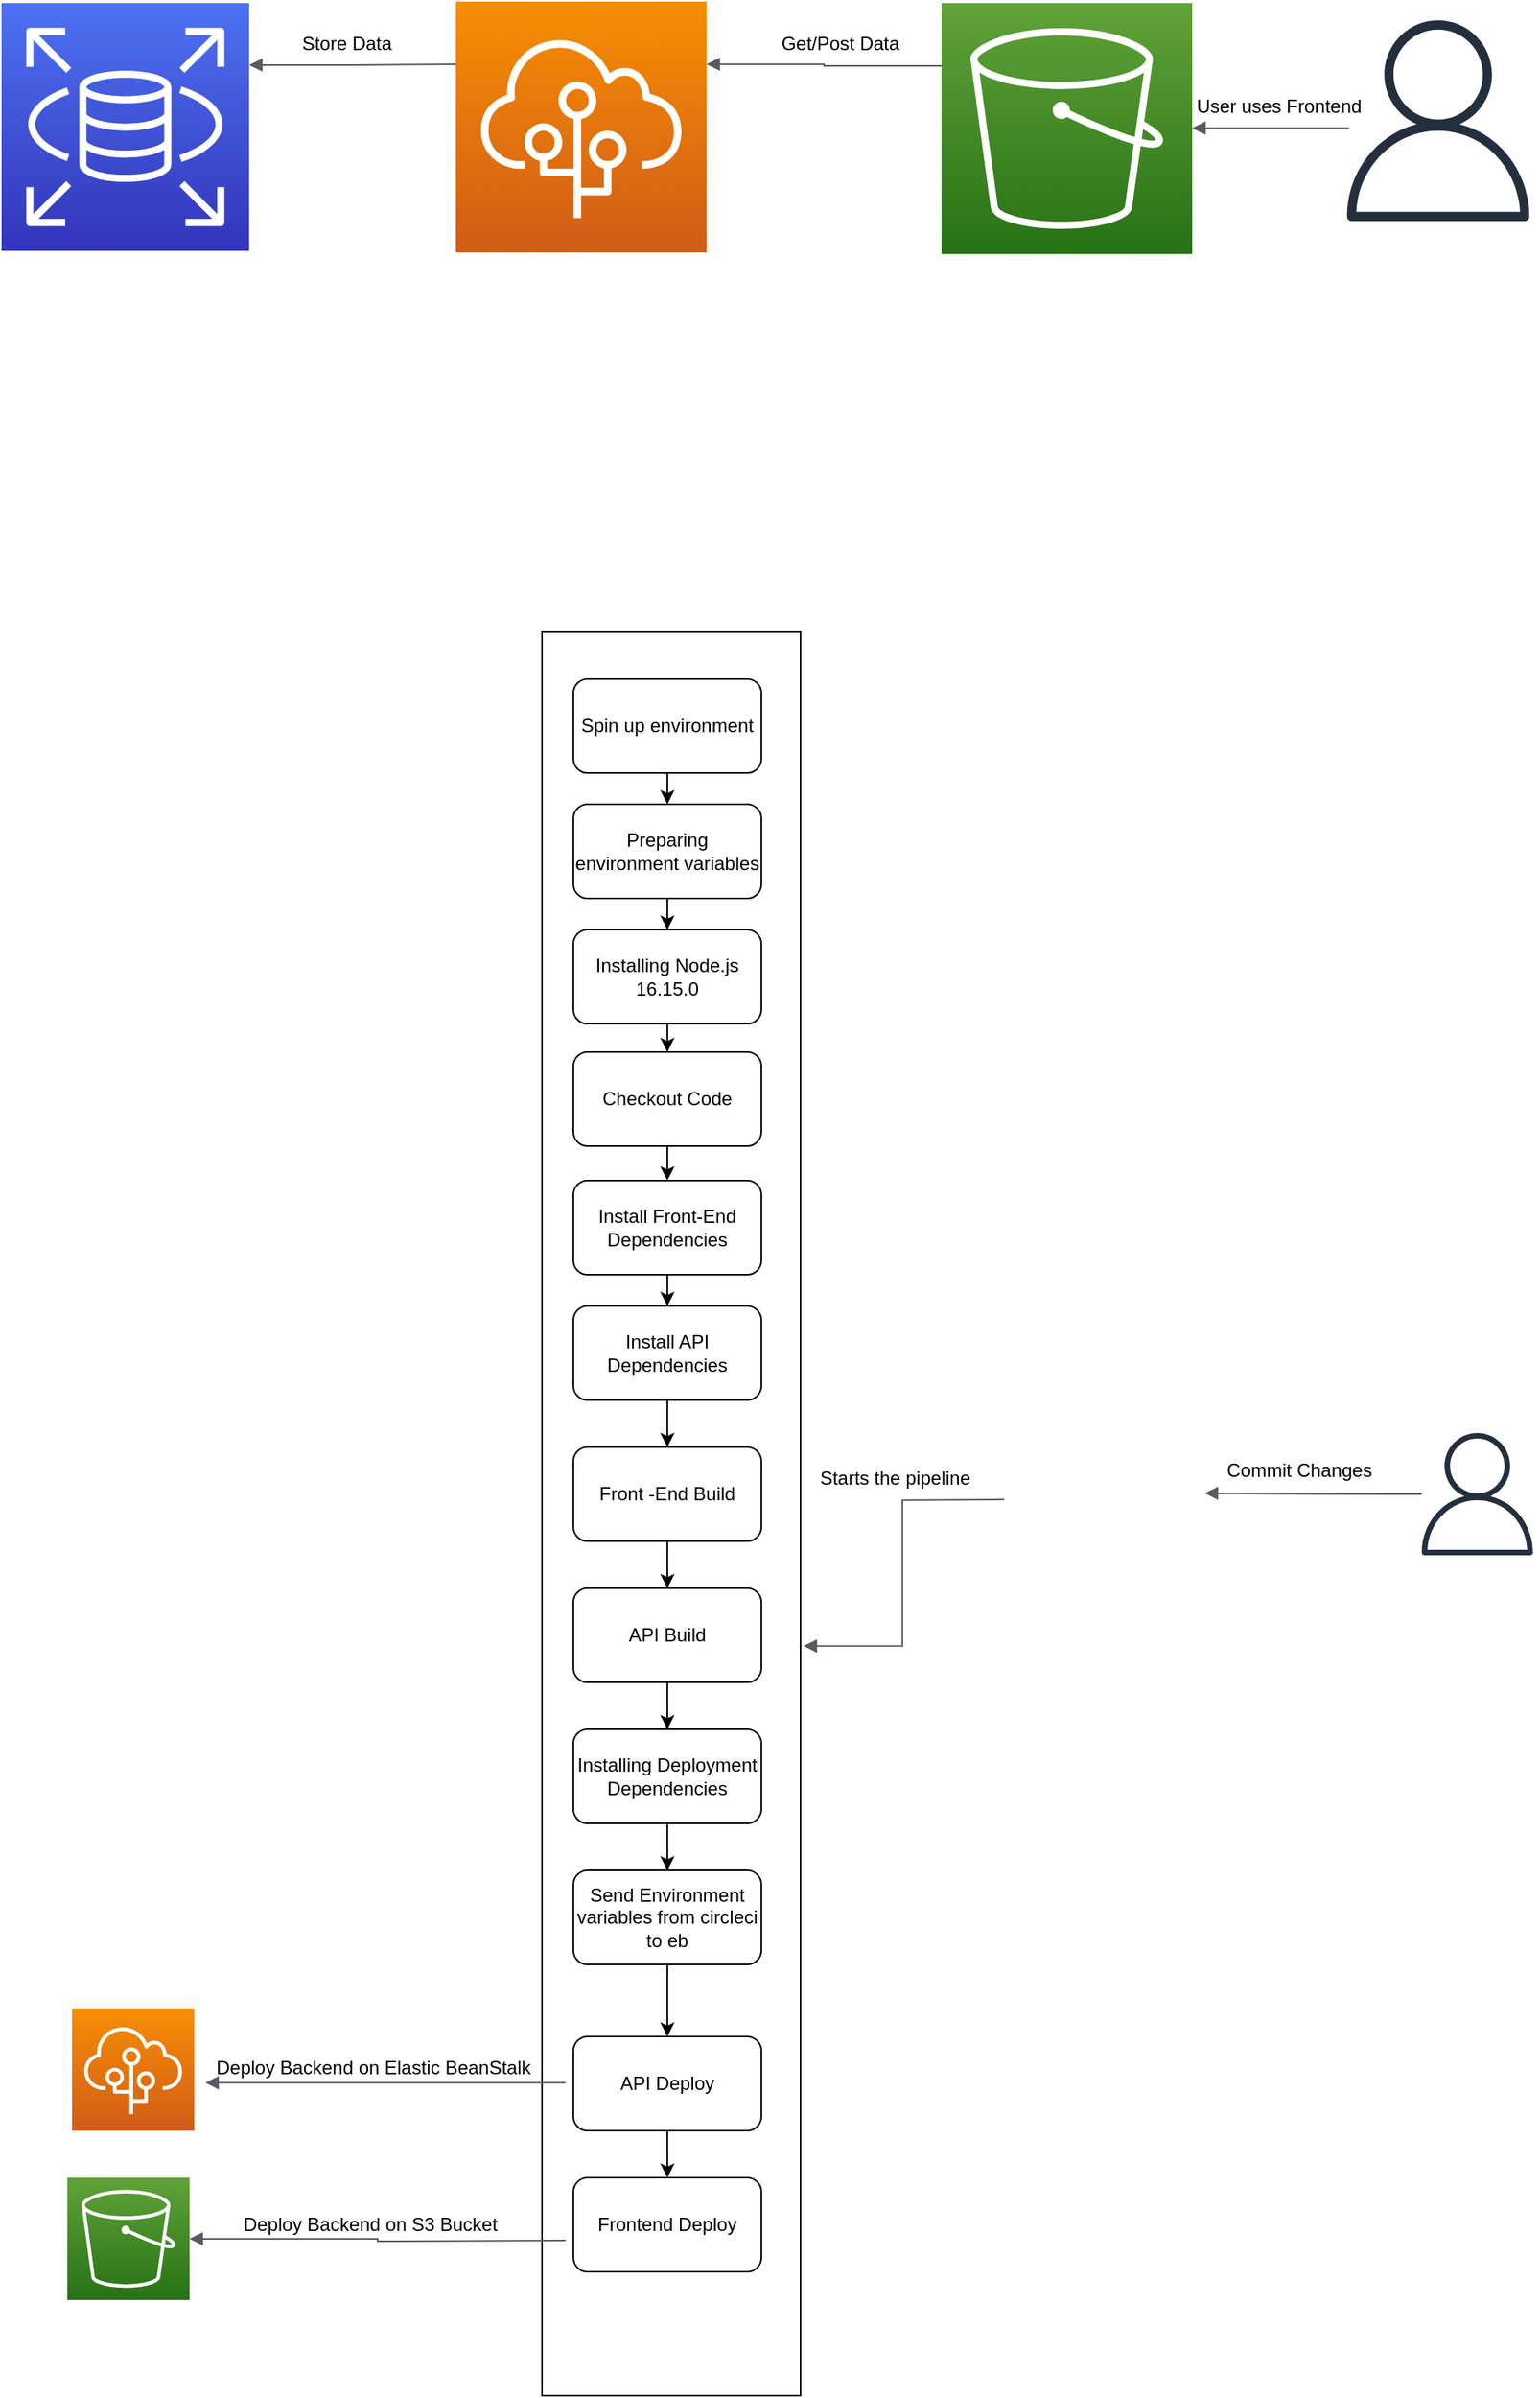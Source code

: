 <mxfile version="20.2.3" type="device"><diagram id="Ht1M8jgEwFfnCIfOTk4-" name="Page-1"><mxGraphModel dx="1578" dy="836" grid="1" gridSize="10" guides="1" tooltips="1" connect="1" arrows="1" fold="1" page="1" pageScale="1" pageWidth="1169" pageHeight="827" math="0" shadow="0"><root><mxCell id="0"/><mxCell id="1" parent="0"/><mxCell id="Puebu1M1gCMWe9awF4pu-2" value="" style="sketch=0;points=[[0,0,0],[0.25,0,0],[0.5,0,0],[0.75,0,0],[1,0,0],[0,1,0],[0.25,1,0],[0.5,1,0],[0.75,1,0],[1,1,0],[0,0.25,0],[0,0.5,0],[0,0.75,0],[1,0.25,0],[1,0.5,0],[1,0.75,0]];outlineConnect=0;fontColor=#232F3E;gradientColor=#4D72F3;gradientDirection=north;fillColor=#3334B9;strokeColor=#ffffff;dashed=0;verticalLabelPosition=bottom;verticalAlign=top;align=center;html=1;fontSize=12;fontStyle=0;aspect=fixed;shape=mxgraph.aws4.resourceIcon;resIcon=mxgraph.aws4.rds;" parent="1" vertex="1"><mxGeometry x="180" y="499" width="158" height="158" as="geometry"/></mxCell><mxCell id="Puebu1M1gCMWe9awF4pu-3" value="" style="sketch=0;points=[[0,0,0],[0.25,0,0],[0.5,0,0],[0.75,0,0],[1,0,0],[0,1,0],[0.25,1,0],[0.5,1,0],[0.75,1,0],[1,1,0],[0,0.25,0],[0,0.5,0],[0,0.75,0],[1,0.25,0],[1,0.5,0],[1,0.75,0]];outlineConnect=0;fontColor=#232F3E;gradientColor=#F78E04;gradientDirection=north;fillColor=#D05C17;strokeColor=#ffffff;dashed=0;verticalLabelPosition=bottom;verticalAlign=top;align=center;html=1;fontSize=12;fontStyle=0;aspect=fixed;shape=mxgraph.aws4.resourceIcon;resIcon=mxgraph.aws4.elastic_beanstalk;" parent="1" vertex="1"><mxGeometry x="470" y="498" width="160" height="160" as="geometry"/></mxCell><mxCell id="Puebu1M1gCMWe9awF4pu-4" value="" style="sketch=0;points=[[0,0,0],[0.25,0,0],[0.5,0,0],[0.75,0,0],[1,0,0],[0,1,0],[0.25,1,0],[0.5,1,0],[0.75,1,0],[1,1,0],[0,0.25,0],[0,0.5,0],[0,0.75,0],[1,0.25,0],[1,0.5,0],[1,0.75,0]];outlineConnect=0;fontColor=#232F3E;gradientColor=#60A337;gradientDirection=north;fillColor=#277116;strokeColor=#ffffff;dashed=0;verticalLabelPosition=bottom;verticalAlign=top;align=center;html=1;fontSize=12;fontStyle=0;aspect=fixed;shape=mxgraph.aws4.resourceIcon;resIcon=mxgraph.aws4.s3;" parent="1" vertex="1"><mxGeometry x="780" y="499" width="160" height="160" as="geometry"/></mxCell><mxCell id="Puebu1M1gCMWe9awF4pu-5" value="" style="edgeStyle=orthogonalEdgeStyle;html=1;endArrow=none;elbow=vertical;startArrow=block;startFill=1;strokeColor=#545B64;rounded=0;exitX=1;exitY=0.25;exitDx=0;exitDy=0;exitPerimeter=0;entryX=0;entryY=0.25;entryDx=0;entryDy=0;entryPerimeter=0;" parent="1" source="Puebu1M1gCMWe9awF4pu-2" target="Puebu1M1gCMWe9awF4pu-3" edge="1"><mxGeometry width="100" relative="1" as="geometry"><mxPoint x="370" y="550" as="sourcePoint"/><mxPoint x="470" y="550" as="targetPoint"/><Array as="points"><mxPoint x="404" y="539"/><mxPoint x="404" y="538"/></Array></mxGeometry></mxCell><mxCell id="Puebu1M1gCMWe9awF4pu-7" value="" style="edgeStyle=orthogonalEdgeStyle;html=1;endArrow=none;elbow=vertical;startArrow=block;startFill=1;strokeColor=#545B64;rounded=0;exitX=1;exitY=0.25;exitDx=0;exitDy=0;exitPerimeter=0;entryX=0;entryY=0.25;entryDx=0;entryDy=0;entryPerimeter=0;" parent="1" source="Puebu1M1gCMWe9awF4pu-3" target="Puebu1M1gCMWe9awF4pu-4" edge="1"><mxGeometry width="100" relative="1" as="geometry"><mxPoint x="660" y="550" as="sourcePoint"/><mxPoint x="720" y="538" as="targetPoint"/></mxGeometry></mxCell><mxCell id="Puebu1M1gCMWe9awF4pu-10" value="Get/Post Data" style="text;html=1;align=center;verticalAlign=middle;resizable=0;points=[];autosize=1;strokeColor=none;fillColor=none;" parent="1" vertex="1"><mxGeometry x="665" y="510" width="100" height="30" as="geometry"/></mxCell><mxCell id="Puebu1M1gCMWe9awF4pu-11" value="Store Data" style="text;html=1;align=center;verticalAlign=middle;resizable=0;points=[];autosize=1;strokeColor=none;fillColor=none;" parent="1" vertex="1"><mxGeometry x="360" y="510" width="80" height="30" as="geometry"/></mxCell><mxCell id="Puebu1M1gCMWe9awF4pu-14" value="" style="sketch=0;outlineConnect=0;fontColor=#232F3E;gradientColor=none;fillColor=#232F3D;strokeColor=none;dashed=0;verticalLabelPosition=bottom;verticalAlign=top;align=center;html=1;fontSize=12;fontStyle=0;aspect=fixed;pointerEvents=1;shape=mxgraph.aws4.user;" parent="1" vertex="1"><mxGeometry x="1033" y="510" width="128" height="128" as="geometry"/></mxCell><mxCell id="Puebu1M1gCMWe9awF4pu-15" value="" style="edgeStyle=orthogonalEdgeStyle;html=1;endArrow=none;elbow=vertical;startArrow=block;startFill=1;strokeColor=#545B64;rounded=0;" parent="1" edge="1"><mxGeometry width="100" relative="1" as="geometry"><mxPoint x="940" y="578.73" as="sourcePoint"/><mxPoint x="1040" y="578.73" as="targetPoint"/></mxGeometry></mxCell><mxCell id="Puebu1M1gCMWe9awF4pu-16" value="User uses Frontend" style="text;html=1;align=center;verticalAlign=middle;resizable=0;points=[];autosize=1;strokeColor=none;fillColor=none;" parent="1" vertex="1"><mxGeometry x="930" y="550" width="130" height="30" as="geometry"/></mxCell><mxCell id="Puebu1M1gCMWe9awF4pu-18" value="" style="sketch=0;outlineConnect=0;fontColor=#232F3E;gradientColor=none;fillColor=#232F3D;strokeColor=none;dashed=0;verticalLabelPosition=bottom;verticalAlign=top;align=center;html=1;fontSize=12;fontStyle=0;aspect=fixed;pointerEvents=1;shape=mxgraph.aws4.user;" parent="1" vertex="1"><mxGeometry x="1083" y="1411" width="78" height="78" as="geometry"/></mxCell><mxCell id="Puebu1M1gCMWe9awF4pu-19" value="" style="shape=image;html=1;verticalAlign=top;verticalLabelPosition=bottom;labelBackgroundColor=#ffffff;imageAspect=0;aspect=fixed;image=https://cdn3.iconfinder.com/data/icons/inficons/128/github.png" parent="1" vertex="1"><mxGeometry x="820" y="1390" width="128" height="128" as="geometry"/></mxCell><mxCell id="Puebu1M1gCMWe9awF4pu-22" value="" style="edgeStyle=orthogonalEdgeStyle;rounded=0;orthogonalLoop=1;jettySize=auto;html=1;" parent="1" source="Puebu1M1gCMWe9awF4pu-20" target="Puebu1M1gCMWe9awF4pu-21" edge="1"><mxGeometry relative="1" as="geometry"/></mxCell><mxCell id="Puebu1M1gCMWe9awF4pu-20" value="Spin up environment" style="rounded=1;whiteSpace=wrap;html=1;" parent="1" vertex="1"><mxGeometry x="545" y="930" width="120" height="60" as="geometry"/></mxCell><mxCell id="Puebu1M1gCMWe9awF4pu-24" value="" style="edgeStyle=orthogonalEdgeStyle;rounded=0;orthogonalLoop=1;jettySize=auto;html=1;" parent="1" source="Puebu1M1gCMWe9awF4pu-21" target="Puebu1M1gCMWe9awF4pu-23" edge="1"><mxGeometry relative="1" as="geometry"/></mxCell><mxCell id="Puebu1M1gCMWe9awF4pu-21" value="Preparing environment variables" style="rounded=1;whiteSpace=wrap;html=1;" parent="1" vertex="1"><mxGeometry x="545" y="1010" width="120" height="60" as="geometry"/></mxCell><mxCell id="Puebu1M1gCMWe9awF4pu-26" value="" style="edgeStyle=orthogonalEdgeStyle;rounded=0;orthogonalLoop=1;jettySize=auto;html=1;" parent="1" source="Puebu1M1gCMWe9awF4pu-23" target="Puebu1M1gCMWe9awF4pu-25" edge="1"><mxGeometry relative="1" as="geometry"/></mxCell><mxCell id="Puebu1M1gCMWe9awF4pu-23" value="Installing Node.js 16.15.0" style="rounded=1;whiteSpace=wrap;html=1;" parent="1" vertex="1"><mxGeometry x="545" y="1090" width="120" height="60" as="geometry"/></mxCell><mxCell id="Puebu1M1gCMWe9awF4pu-28" value="" style="edgeStyle=orthogonalEdgeStyle;rounded=0;orthogonalLoop=1;jettySize=auto;html=1;" parent="1" source="Puebu1M1gCMWe9awF4pu-25" target="Puebu1M1gCMWe9awF4pu-27" edge="1"><mxGeometry relative="1" as="geometry"/></mxCell><mxCell id="Puebu1M1gCMWe9awF4pu-25" value="Checkout Code" style="rounded=1;whiteSpace=wrap;html=1;" parent="1" vertex="1"><mxGeometry x="545" y="1168" width="120" height="60" as="geometry"/></mxCell><mxCell id="Puebu1M1gCMWe9awF4pu-30" value="" style="edgeStyle=orthogonalEdgeStyle;rounded=0;orthogonalLoop=1;jettySize=auto;html=1;" parent="1" source="Puebu1M1gCMWe9awF4pu-27" target="Puebu1M1gCMWe9awF4pu-29" edge="1"><mxGeometry relative="1" as="geometry"/></mxCell><mxCell id="Puebu1M1gCMWe9awF4pu-27" value="Install Front-End Dependencies" style="rounded=1;whiteSpace=wrap;html=1;" parent="1" vertex="1"><mxGeometry x="545" y="1250" width="120" height="60" as="geometry"/></mxCell><mxCell id="Puebu1M1gCMWe9awF4pu-32" value="" style="edgeStyle=orthogonalEdgeStyle;rounded=0;orthogonalLoop=1;jettySize=auto;html=1;" parent="1" source="Puebu1M1gCMWe9awF4pu-29" target="Puebu1M1gCMWe9awF4pu-31" edge="1"><mxGeometry relative="1" as="geometry"/></mxCell><mxCell id="Puebu1M1gCMWe9awF4pu-29" value="Install API Dependencies" style="rounded=1;whiteSpace=wrap;html=1;" parent="1" vertex="1"><mxGeometry x="545" y="1330" width="120" height="60" as="geometry"/></mxCell><mxCell id="Puebu1M1gCMWe9awF4pu-34" value="" style="edgeStyle=orthogonalEdgeStyle;rounded=0;orthogonalLoop=1;jettySize=auto;html=1;" parent="1" source="Puebu1M1gCMWe9awF4pu-31" target="Puebu1M1gCMWe9awF4pu-33" edge="1"><mxGeometry relative="1" as="geometry"/></mxCell><mxCell id="Puebu1M1gCMWe9awF4pu-31" value="Front -End Build" style="rounded=1;whiteSpace=wrap;html=1;" parent="1" vertex="1"><mxGeometry x="545" y="1420" width="120" height="60" as="geometry"/></mxCell><mxCell id="Puebu1M1gCMWe9awF4pu-36" value="" style="edgeStyle=orthogonalEdgeStyle;rounded=0;orthogonalLoop=1;jettySize=auto;html=1;" parent="1" source="Puebu1M1gCMWe9awF4pu-33" target="Puebu1M1gCMWe9awF4pu-35" edge="1"><mxGeometry relative="1" as="geometry"/></mxCell><mxCell id="Puebu1M1gCMWe9awF4pu-33" value="API Build" style="rounded=1;whiteSpace=wrap;html=1;" parent="1" vertex="1"><mxGeometry x="545" y="1510" width="120" height="60" as="geometry"/></mxCell><mxCell id="Puebu1M1gCMWe9awF4pu-38" value="" style="edgeStyle=orthogonalEdgeStyle;rounded=0;orthogonalLoop=1;jettySize=auto;html=1;" parent="1" source="Puebu1M1gCMWe9awF4pu-35" edge="1"><mxGeometry relative="1" as="geometry"><mxPoint x="605" y="1690" as="targetPoint"/></mxGeometry></mxCell><mxCell id="Puebu1M1gCMWe9awF4pu-35" value="Installing Deployment Dependencies" style="rounded=1;whiteSpace=wrap;html=1;" parent="1" vertex="1"><mxGeometry x="545" y="1600" width="120" height="60" as="geometry"/></mxCell><mxCell id="Puebu1M1gCMWe9awF4pu-40" value="" style="edgeStyle=orthogonalEdgeStyle;rounded=0;orthogonalLoop=1;jettySize=auto;html=1;" parent="1" source="Puebu1M1gCMWe9awF4pu-37" target="Puebu1M1gCMWe9awF4pu-39" edge="1"><mxGeometry relative="1" as="geometry"/></mxCell><mxCell id="Puebu1M1gCMWe9awF4pu-37" value="API Deploy" style="rounded=1;whiteSpace=wrap;html=1;" parent="1" vertex="1"><mxGeometry x="545" y="1796" width="120" height="60" as="geometry"/></mxCell><mxCell id="Puebu1M1gCMWe9awF4pu-39" value="Frontend Deploy" style="rounded=1;whiteSpace=wrap;html=1;" parent="1" vertex="1"><mxGeometry x="545" y="1886" width="120" height="60" as="geometry"/></mxCell><mxCell id="Puebu1M1gCMWe9awF4pu-41" value="Commit Changes" style="text;html=1;align=center;verticalAlign=middle;resizable=0;points=[];autosize=1;strokeColor=none;fillColor=none;" parent="1" vertex="1"><mxGeometry x="948" y="1420" width="120" height="30" as="geometry"/></mxCell><mxCell id="Puebu1M1gCMWe9awF4pu-42" value="" style="edgeStyle=orthogonalEdgeStyle;html=1;endArrow=none;elbow=vertical;startArrow=block;startFill=1;strokeColor=#545B64;rounded=0;" parent="1" target="Puebu1M1gCMWe9awF4pu-18" edge="1"><mxGeometry width="100" relative="1" as="geometry"><mxPoint x="948" y="1449.41" as="sourcePoint"/><mxPoint x="1048" y="1449.41" as="targetPoint"/></mxGeometry></mxCell><mxCell id="Puebu1M1gCMWe9awF4pu-43" value="" style="shape=image;html=1;verticalAlign=top;verticalLabelPosition=bottom;labelBackgroundColor=#ffffff;imageAspect=0;aspect=fixed;image=https://cdn2.iconfinder.com/data/icons/css-vol-1/24/circleci-128.png" parent="1" vertex="1"><mxGeometry x="510" y="890" width="35" height="35" as="geometry"/></mxCell><mxCell id="Puebu1M1gCMWe9awF4pu-44" value="" style="rounded=0;whiteSpace=wrap;html=1;fillColor=none;" parent="1" vertex="1"><mxGeometry x="525" y="900" width="165" height="1125" as="geometry"/></mxCell><mxCell id="Puebu1M1gCMWe9awF4pu-45" value="" style="edgeStyle=orthogonalEdgeStyle;html=1;endArrow=none;elbow=vertical;startArrow=block;startFill=1;strokeColor=#545B64;rounded=0;exitX=0.014;exitY=0.814;exitDx=0;exitDy=0;exitPerimeter=0;" parent="1" source="Puebu1M1gCMWe9awF4pu-51" edge="1"><mxGeometry width="100" relative="1" as="geometry"><mxPoint x="440" y="1825.41" as="sourcePoint"/><mxPoint x="540" y="1825.41" as="targetPoint"/></mxGeometry></mxCell><mxCell id="Puebu1M1gCMWe9awF4pu-46" value="" style="edgeStyle=orthogonalEdgeStyle;html=1;endArrow=none;elbow=vertical;startArrow=block;startFill=1;strokeColor=#545B64;rounded=0;exitX=1;exitY=0.5;exitDx=0;exitDy=0;exitPerimeter=0;" parent="1" source="Puebu1M1gCMWe9awF4pu-48" edge="1"><mxGeometry width="100" relative="1" as="geometry"><mxPoint x="440" y="1926" as="sourcePoint"/><mxPoint x="540" y="1926" as="targetPoint"/></mxGeometry></mxCell><mxCell id="Puebu1M1gCMWe9awF4pu-47" value="" style="sketch=0;points=[[0,0,0],[0.25,0,0],[0.5,0,0],[0.75,0,0],[1,0,0],[0,1,0],[0.25,1,0],[0.5,1,0],[0.75,1,0],[1,1,0],[0,0.25,0],[0,0.5,0],[0,0.75,0],[1,0.25,0],[1,0.5,0],[1,0.75,0]];outlineConnect=0;fontColor=#232F3E;gradientColor=#F78E04;gradientDirection=north;fillColor=#D05C17;strokeColor=#ffffff;dashed=0;verticalLabelPosition=bottom;verticalAlign=top;align=center;html=1;fontSize=12;fontStyle=0;aspect=fixed;shape=mxgraph.aws4.resourceIcon;resIcon=mxgraph.aws4.elastic_beanstalk;" parent="1" vertex="1"><mxGeometry x="225" y="1778" width="78" height="78" as="geometry"/></mxCell><mxCell id="Puebu1M1gCMWe9awF4pu-48" value="" style="sketch=0;points=[[0,0,0],[0.25,0,0],[0.5,0,0],[0.75,0,0],[1,0,0],[0,1,0],[0.25,1,0],[0.5,1,0],[0.75,1,0],[1,1,0],[0,0.25,0],[0,0.5,0],[0,0.75,0],[1,0.25,0],[1,0.5,0],[1,0.75,0]];outlineConnect=0;fontColor=#232F3E;gradientColor=#60A337;gradientDirection=north;fillColor=#277116;strokeColor=#ffffff;dashed=0;verticalLabelPosition=bottom;verticalAlign=top;align=center;html=1;fontSize=12;fontStyle=0;aspect=fixed;shape=mxgraph.aws4.resourceIcon;resIcon=mxgraph.aws4.s3;" parent="1" vertex="1"><mxGeometry x="222" y="1886" width="78" height="78" as="geometry"/></mxCell><mxCell id="Puebu1M1gCMWe9awF4pu-49" value="" style="edgeStyle=orthogonalEdgeStyle;html=1;endArrow=none;elbow=vertical;startArrow=block;startFill=1;strokeColor=#545B64;rounded=0;exitX=1.012;exitY=0.575;exitDx=0;exitDy=0;exitPerimeter=0;" parent="1" source="Puebu1M1gCMWe9awF4pu-44" edge="1"><mxGeometry width="100" relative="1" as="geometry"><mxPoint x="720" y="1453.41" as="sourcePoint"/><mxPoint x="820" y="1453.41" as="targetPoint"/></mxGeometry></mxCell><mxCell id="Puebu1M1gCMWe9awF4pu-50" value="Starts the pipeline" style="text;html=1;align=center;verticalAlign=middle;resizable=0;points=[];autosize=1;strokeColor=none;fillColor=none;" parent="1" vertex="1"><mxGeometry x="690" y="1425" width="120" height="30" as="geometry"/></mxCell><mxCell id="Puebu1M1gCMWe9awF4pu-51" value="Deploy Backend on Elastic BeanStalk" style="text;html=1;align=center;verticalAlign=middle;resizable=0;points=[];autosize=1;strokeColor=none;fillColor=none;" parent="1" vertex="1"><mxGeometry x="307" y="1801" width="220" height="30" as="geometry"/></mxCell><mxCell id="Puebu1M1gCMWe9awF4pu-52" value="Deploy Backend on S3 Bucket" style="text;html=1;align=center;verticalAlign=middle;resizable=0;points=[];autosize=1;strokeColor=none;fillColor=none;" parent="1" vertex="1"><mxGeometry x="320" y="1901" width="190" height="30" as="geometry"/></mxCell><mxCell id="pof0exHO5q2rQnqdeAao-5" value="" style="edgeStyle=orthogonalEdgeStyle;rounded=0;orthogonalLoop=1;jettySize=auto;html=1;" edge="1" parent="1" source="pof0exHO5q2rQnqdeAao-1" target="Puebu1M1gCMWe9awF4pu-37"><mxGeometry relative="1" as="geometry"/></mxCell><mxCell id="pof0exHO5q2rQnqdeAao-1" value="Send Environment variables from circleci to eb" style="rounded=1;whiteSpace=wrap;html=1;" vertex="1" parent="1"><mxGeometry x="545" y="1690" width="120" height="60" as="geometry"/></mxCell></root></mxGraphModel></diagram></mxfile>